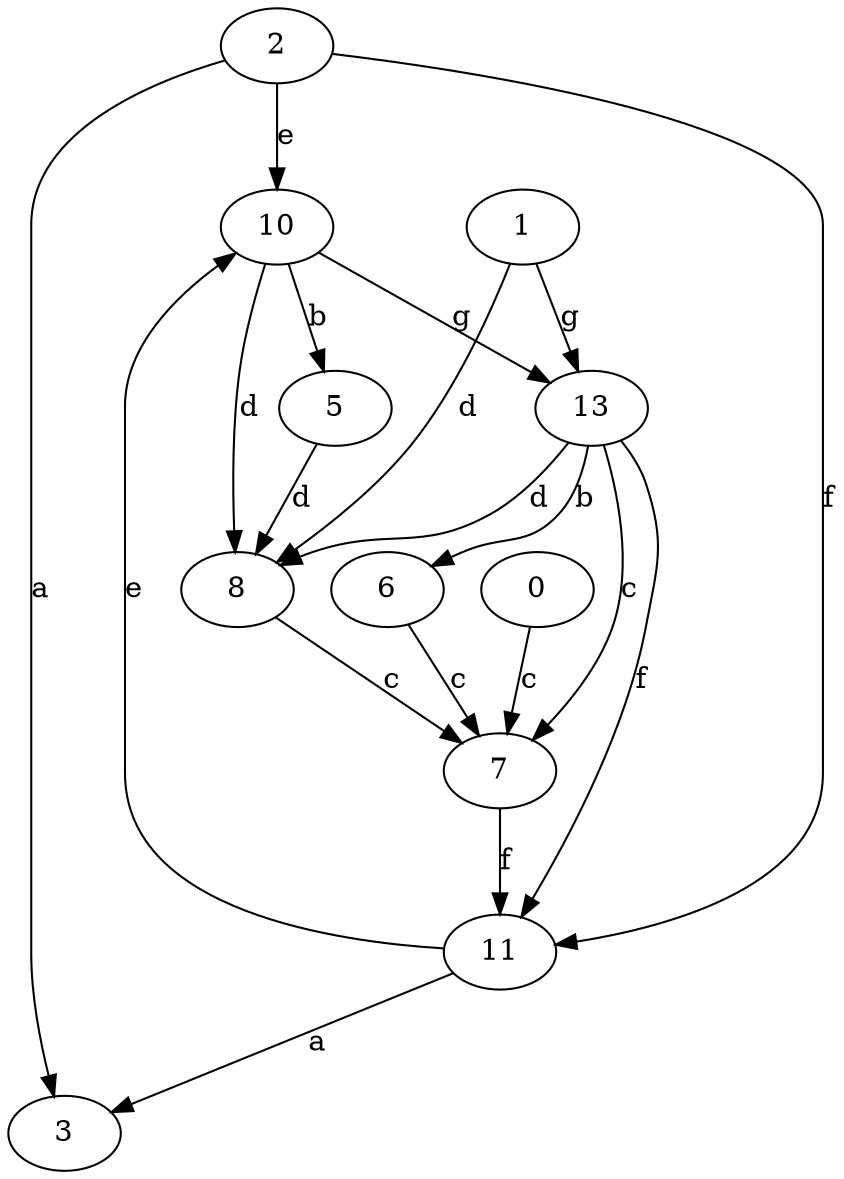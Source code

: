 strict digraph  {
2;
3;
5;
6;
7;
8;
10;
11;
0;
13;
1;
2 -> 3  [label=a];
2 -> 10  [label=e];
2 -> 11  [label=f];
5 -> 8  [label=d];
6 -> 7  [label=c];
7 -> 11  [label=f];
8 -> 7  [label=c];
10 -> 5  [label=b];
10 -> 8  [label=d];
10 -> 13  [label=g];
11 -> 3  [label=a];
11 -> 10  [label=e];
0 -> 7  [label=c];
13 -> 6  [label=b];
13 -> 7  [label=c];
13 -> 8  [label=d];
13 -> 11  [label=f];
1 -> 8  [label=d];
1 -> 13  [label=g];
}
